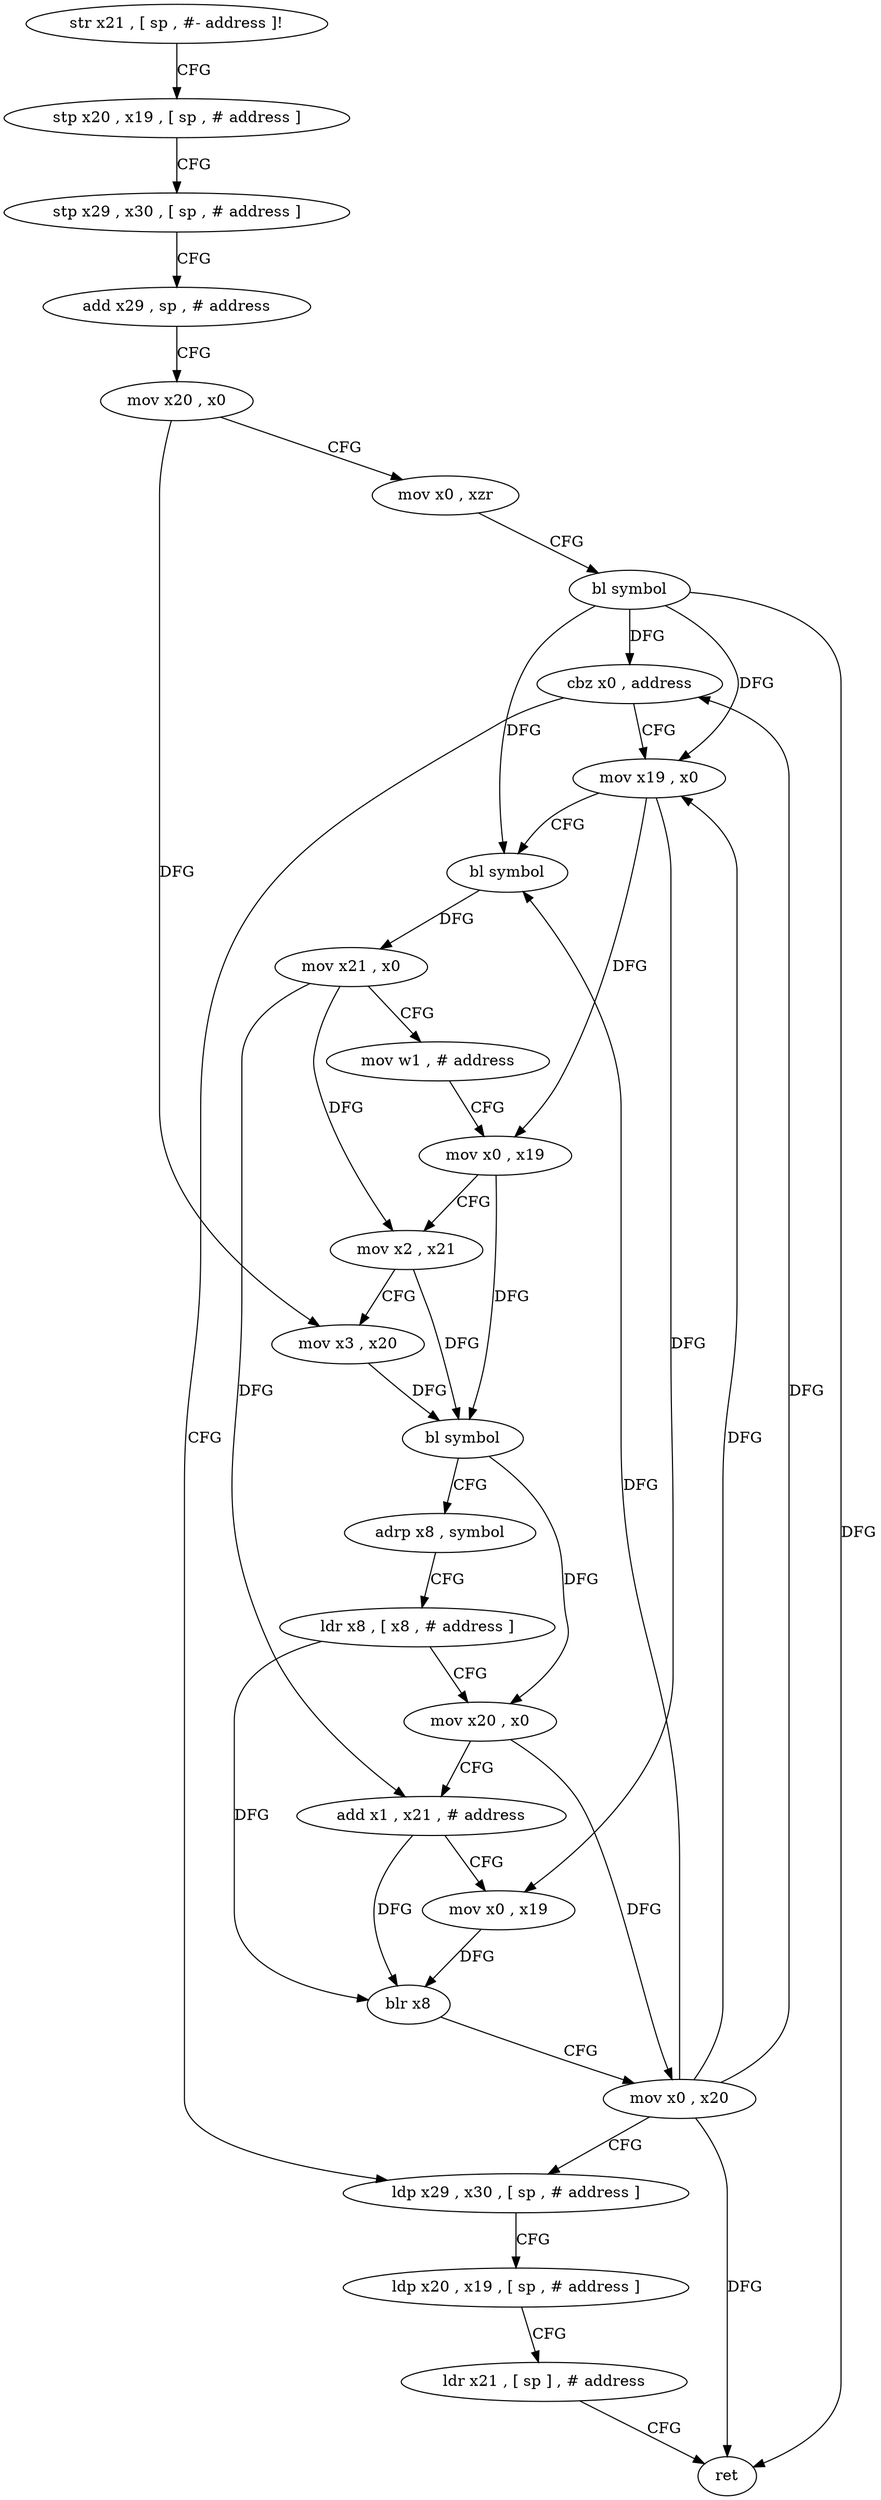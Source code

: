 digraph "func" {
"4241124" [label = "str x21 , [ sp , #- address ]!" ]
"4241128" [label = "stp x20 , x19 , [ sp , # address ]" ]
"4241132" [label = "stp x29 , x30 , [ sp , # address ]" ]
"4241136" [label = "add x29 , sp , # address" ]
"4241140" [label = "mov x20 , x0" ]
"4241144" [label = "mov x0 , xzr" ]
"4241148" [label = "bl symbol" ]
"4241152" [label = "cbz x0 , address" ]
"4241216" [label = "ldp x29 , x30 , [ sp , # address ]" ]
"4241156" [label = "mov x19 , x0" ]
"4241220" [label = "ldp x20 , x19 , [ sp , # address ]" ]
"4241224" [label = "ldr x21 , [ sp ] , # address" ]
"4241228" [label = "ret" ]
"4241160" [label = "bl symbol" ]
"4241164" [label = "mov x21 , x0" ]
"4241168" [label = "mov w1 , # address" ]
"4241172" [label = "mov x0 , x19" ]
"4241176" [label = "mov x2 , x21" ]
"4241180" [label = "mov x3 , x20" ]
"4241184" [label = "bl symbol" ]
"4241188" [label = "adrp x8 , symbol" ]
"4241192" [label = "ldr x8 , [ x8 , # address ]" ]
"4241196" [label = "mov x20 , x0" ]
"4241200" [label = "add x1 , x21 , # address" ]
"4241204" [label = "mov x0 , x19" ]
"4241208" [label = "blr x8" ]
"4241212" [label = "mov x0 , x20" ]
"4241124" -> "4241128" [ label = "CFG" ]
"4241128" -> "4241132" [ label = "CFG" ]
"4241132" -> "4241136" [ label = "CFG" ]
"4241136" -> "4241140" [ label = "CFG" ]
"4241140" -> "4241144" [ label = "CFG" ]
"4241140" -> "4241180" [ label = "DFG" ]
"4241144" -> "4241148" [ label = "CFG" ]
"4241148" -> "4241152" [ label = "DFG" ]
"4241148" -> "4241228" [ label = "DFG" ]
"4241148" -> "4241156" [ label = "DFG" ]
"4241148" -> "4241160" [ label = "DFG" ]
"4241152" -> "4241216" [ label = "CFG" ]
"4241152" -> "4241156" [ label = "CFG" ]
"4241216" -> "4241220" [ label = "CFG" ]
"4241156" -> "4241160" [ label = "CFG" ]
"4241156" -> "4241172" [ label = "DFG" ]
"4241156" -> "4241204" [ label = "DFG" ]
"4241220" -> "4241224" [ label = "CFG" ]
"4241224" -> "4241228" [ label = "CFG" ]
"4241160" -> "4241164" [ label = "DFG" ]
"4241164" -> "4241168" [ label = "CFG" ]
"4241164" -> "4241176" [ label = "DFG" ]
"4241164" -> "4241200" [ label = "DFG" ]
"4241168" -> "4241172" [ label = "CFG" ]
"4241172" -> "4241176" [ label = "CFG" ]
"4241172" -> "4241184" [ label = "DFG" ]
"4241176" -> "4241180" [ label = "CFG" ]
"4241176" -> "4241184" [ label = "DFG" ]
"4241180" -> "4241184" [ label = "DFG" ]
"4241184" -> "4241188" [ label = "CFG" ]
"4241184" -> "4241196" [ label = "DFG" ]
"4241188" -> "4241192" [ label = "CFG" ]
"4241192" -> "4241196" [ label = "CFG" ]
"4241192" -> "4241208" [ label = "DFG" ]
"4241196" -> "4241200" [ label = "CFG" ]
"4241196" -> "4241212" [ label = "DFG" ]
"4241200" -> "4241204" [ label = "CFG" ]
"4241200" -> "4241208" [ label = "DFG" ]
"4241204" -> "4241208" [ label = "DFG" ]
"4241208" -> "4241212" [ label = "CFG" ]
"4241212" -> "4241216" [ label = "CFG" ]
"4241212" -> "4241152" [ label = "DFG" ]
"4241212" -> "4241156" [ label = "DFG" ]
"4241212" -> "4241160" [ label = "DFG" ]
"4241212" -> "4241228" [ label = "DFG" ]
}
